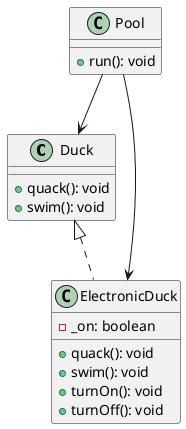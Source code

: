 @startuml

class Duck {
  + quack(): void
  + swim(): void
}

class ElectronicDuck {
  - _on: boolean
  + quack(): void
  + swim(): void
  + turnOn(): void
  + turnOff(): void
}

class Pool {
  + run(): void
}

Duck <|.. ElectronicDuck
Pool --> Duck
Pool --> ElectronicDuck

@enduml
